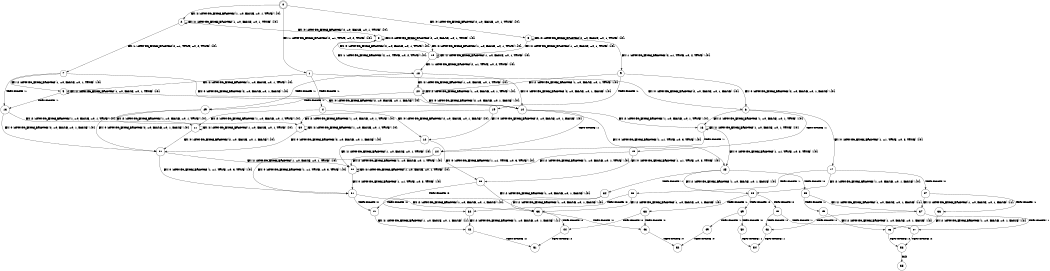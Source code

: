 digraph BCG {
size = "7, 10.5";
center = TRUE;
node [shape = circle];
0 [peripheries = 2];
0 -> 1 [label = "EX !1 !ATOMIC_EXCH_BRANCH (2, +1, TRUE, +0, 2, TRUE) !{0}"];
0 -> 2 [label = "EX !2 !ATOMIC_EXCH_BRANCH (1, +0, FALSE, +0, 1, TRUE) !{0}"];
0 -> 3 [label = "EX !0 !ATOMIC_EXCH_BRANCH (2, +0, FALSE, +0, 1, TRUE) !{0}"];
1 -> 4 [label = "TERMINATE !1"];
1 -> 5 [label = "EX !2 !ATOMIC_EXCH_BRANCH (1, +0, FALSE, +0, 1, TRUE) !{0}"];
1 -> 6 [label = "EX !0 !ATOMIC_EXCH_BRANCH (2, +0, FALSE, +0, 1, FALSE) !{0}"];
2 -> 7 [label = "EX !1 !ATOMIC_EXCH_BRANCH (2, +1, TRUE, +0, 2, TRUE) !{0}"];
2 -> 8 [label = "EX !0 !ATOMIC_EXCH_BRANCH (2, +0, FALSE, +0, 1, TRUE) !{0}"];
2 -> 2 [label = "EX !2 !ATOMIC_EXCH_BRANCH (1, +0, FALSE, +0, 1, TRUE) !{0}"];
3 -> 9 [label = "EX !1 !ATOMIC_EXCH_BRANCH (2, +1, TRUE, +0, 2, TRUE) !{0}"];
3 -> 10 [label = "EX !2 !ATOMIC_EXCH_BRANCH (1, +0, FALSE, +0, 1, TRUE) !{0}"];
3 -> 3 [label = "EX !0 !ATOMIC_EXCH_BRANCH (2, +0, FALSE, +0, 1, TRUE) !{0}"];
4 -> 11 [label = "EX !2 !ATOMIC_EXCH_BRANCH (1, +0, FALSE, +0, 1, TRUE) !{0}"];
4 -> 12 [label = "EX !0 !ATOMIC_EXCH_BRANCH (2, +0, FALSE, +0, 1, FALSE) !{0}"];
5 -> 13 [label = "TERMINATE !1"];
5 -> 14 [label = "EX !0 !ATOMIC_EXCH_BRANCH (2, +0, FALSE, +0, 1, FALSE) !{0}"];
5 -> 5 [label = "EX !2 !ATOMIC_EXCH_BRANCH (1, +0, FALSE, +0, 1, TRUE) !{0}"];
6 -> 15 [label = "TERMINATE !1"];
6 -> 16 [label = "EX !2 !ATOMIC_EXCH_BRANCH (1, +0, FALSE, +0, 1, TRUE) !{0}"];
6 -> 17 [label = "EX !0 !ATOMIC_EXCH_BRANCH (1, +1, TRUE, +0, 3, TRUE) !{0}"];
7 -> 13 [label = "TERMINATE !1"];
7 -> 14 [label = "EX !0 !ATOMIC_EXCH_BRANCH (2, +0, FALSE, +0, 1, FALSE) !{0}"];
7 -> 5 [label = "EX !2 !ATOMIC_EXCH_BRANCH (1, +0, FALSE, +0, 1, TRUE) !{0}"];
8 -> 18 [label = "EX !1 !ATOMIC_EXCH_BRANCH (2, +1, TRUE, +0, 2, TRUE) !{0}"];
8 -> 10 [label = "EX !2 !ATOMIC_EXCH_BRANCH (1, +0, FALSE, +0, 1, TRUE) !{0}"];
8 -> 8 [label = "EX !0 !ATOMIC_EXCH_BRANCH (2, +0, FALSE, +0, 1, TRUE) !{0}"];
9 -> 19 [label = "TERMINATE !1"];
9 -> 20 [label = "EX !2 !ATOMIC_EXCH_BRANCH (1, +0, FALSE, +0, 1, TRUE) !{0}"];
9 -> 6 [label = "EX !0 !ATOMIC_EXCH_BRANCH (2, +0, FALSE, +0, 1, FALSE) !{0}"];
10 -> 18 [label = "EX !1 !ATOMIC_EXCH_BRANCH (2, +1, TRUE, +0, 2, TRUE) !{0}"];
10 -> 10 [label = "EX !2 !ATOMIC_EXCH_BRANCH (1, +0, FALSE, +0, 1, TRUE) !{0}"];
10 -> 8 [label = "EX !0 !ATOMIC_EXCH_BRANCH (2, +0, FALSE, +0, 1, TRUE) !{0}"];
11 -> 21 [label = "EX !0 !ATOMIC_EXCH_BRANCH (2, +0, FALSE, +0, 1, FALSE) !{0}"];
11 -> 11 [label = "EX !2 !ATOMIC_EXCH_BRANCH (1, +0, FALSE, +0, 1, TRUE) !{0}"];
12 -> 22 [label = "EX !2 !ATOMIC_EXCH_BRANCH (1, +0, FALSE, +0, 1, TRUE) !{0}"];
12 -> 23 [label = "EX !0 !ATOMIC_EXCH_BRANCH (1, +1, TRUE, +0, 3, TRUE) !{0}"];
13 -> 21 [label = "EX !0 !ATOMIC_EXCH_BRANCH (2, +0, FALSE, +0, 1, FALSE) !{0}"];
13 -> 11 [label = "EX !2 !ATOMIC_EXCH_BRANCH (1, +0, FALSE, +0, 1, TRUE) !{0}"];
14 -> 24 [label = "TERMINATE !1"];
14 -> 16 [label = "EX !2 !ATOMIC_EXCH_BRANCH (1, +0, FALSE, +0, 1, TRUE) !{0}"];
14 -> 25 [label = "EX !0 !ATOMIC_EXCH_BRANCH (1, +1, TRUE, +0, 3, TRUE) !{0}"];
15 -> 22 [label = "EX !2 !ATOMIC_EXCH_BRANCH (1, +0, FALSE, +0, 1, TRUE) !{0}"];
15 -> 23 [label = "EX !0 !ATOMIC_EXCH_BRANCH (1, +1, TRUE, +0, 3, TRUE) !{0}"];
16 -> 24 [label = "TERMINATE !1"];
16 -> 16 [label = "EX !2 !ATOMIC_EXCH_BRANCH (1, +0, FALSE, +0, 1, TRUE) !{0}"];
16 -> 25 [label = "EX !0 !ATOMIC_EXCH_BRANCH (1, +1, TRUE, +0, 3, TRUE) !{0}"];
17 -> 26 [label = "TERMINATE !1"];
17 -> 27 [label = "TERMINATE !0"];
17 -> 28 [label = "EX !2 !ATOMIC_EXCH_BRANCH (1, +0, FALSE, +0, 1, FALSE) !{0}"];
18 -> 29 [label = "TERMINATE !1"];
18 -> 20 [label = "EX !2 !ATOMIC_EXCH_BRANCH (1, +0, FALSE, +0, 1, TRUE) !{0}"];
18 -> 14 [label = "EX !0 !ATOMIC_EXCH_BRANCH (2, +0, FALSE, +0, 1, FALSE) !{0}"];
19 -> 30 [label = "EX !2 !ATOMIC_EXCH_BRANCH (1, +0, FALSE, +0, 1, TRUE) !{0}"];
19 -> 12 [label = "EX !0 !ATOMIC_EXCH_BRANCH (2, +0, FALSE, +0, 1, FALSE) !{0}"];
20 -> 29 [label = "TERMINATE !1"];
20 -> 20 [label = "EX !2 !ATOMIC_EXCH_BRANCH (1, +0, FALSE, +0, 1, TRUE) !{0}"];
20 -> 14 [label = "EX !0 !ATOMIC_EXCH_BRANCH (2, +0, FALSE, +0, 1, FALSE) !{0}"];
21 -> 22 [label = "EX !2 !ATOMIC_EXCH_BRANCH (1, +0, FALSE, +0, 1, TRUE) !{0}"];
21 -> 31 [label = "EX !0 !ATOMIC_EXCH_BRANCH (1, +1, TRUE, +0, 3, TRUE) !{0}"];
22 -> 22 [label = "EX !2 !ATOMIC_EXCH_BRANCH (1, +0, FALSE, +0, 1, TRUE) !{0}"];
22 -> 31 [label = "EX !0 !ATOMIC_EXCH_BRANCH (1, +1, TRUE, +0, 3, TRUE) !{0}"];
23 -> 32 [label = "TERMINATE !0"];
23 -> 33 [label = "EX !2 !ATOMIC_EXCH_BRANCH (1, +0, FALSE, +0, 1, FALSE) !{0}"];
24 -> 22 [label = "EX !2 !ATOMIC_EXCH_BRANCH (1, +0, FALSE, +0, 1, TRUE) !{0}"];
24 -> 31 [label = "EX !0 !ATOMIC_EXCH_BRANCH (1, +1, TRUE, +0, 3, TRUE) !{0}"];
25 -> 34 [label = "TERMINATE !1"];
25 -> 35 [label = "TERMINATE !0"];
25 -> 28 [label = "EX !2 !ATOMIC_EXCH_BRANCH (1, +0, FALSE, +0, 1, FALSE) !{0}"];
26 -> 32 [label = "TERMINATE !0"];
26 -> 33 [label = "EX !2 !ATOMIC_EXCH_BRANCH (1, +0, FALSE, +0, 1, FALSE) !{0}"];
27 -> 36 [label = "TERMINATE !1"];
27 -> 37 [label = "EX !2 !ATOMIC_EXCH_BRANCH (1, +0, FALSE, +0, 1, FALSE) !{1}"];
28 -> 38 [label = "TERMINATE !1"];
28 -> 39 [label = "TERMINATE !2"];
28 -> 40 [label = "TERMINATE !0"];
29 -> 30 [label = "EX !2 !ATOMIC_EXCH_BRANCH (1, +0, FALSE, +0, 1, TRUE) !{0}"];
29 -> 21 [label = "EX !0 !ATOMIC_EXCH_BRANCH (2, +0, FALSE, +0, 1, FALSE) !{0}"];
30 -> 30 [label = "EX !2 !ATOMIC_EXCH_BRANCH (1, +0, FALSE, +0, 1, TRUE) !{0}"];
30 -> 21 [label = "EX !0 !ATOMIC_EXCH_BRANCH (2, +0, FALSE, +0, 1, FALSE) !{0}"];
31 -> 41 [label = "TERMINATE !0"];
31 -> 33 [label = "EX !2 !ATOMIC_EXCH_BRANCH (1, +0, FALSE, +0, 1, FALSE) !{0}"];
32 -> 42 [label = "EX !2 !ATOMIC_EXCH_BRANCH (1, +0, FALSE, +0, 1, FALSE) !{1}"];
33 -> 43 [label = "TERMINATE !2"];
33 -> 44 [label = "TERMINATE !0"];
34 -> 41 [label = "TERMINATE !0"];
34 -> 33 [label = "EX !2 !ATOMIC_EXCH_BRANCH (1, +0, FALSE, +0, 1, FALSE) !{0}"];
35 -> 45 [label = "TERMINATE !1"];
35 -> 37 [label = "EX !2 !ATOMIC_EXCH_BRANCH (1, +0, FALSE, +0, 1, FALSE) !{1}"];
36 -> 46 [label = "EX !2 !ATOMIC_EXCH_BRANCH (1, +0, FALSE, +0, 1, FALSE) !{2}"];
37 -> 47 [label = "TERMINATE !1"];
37 -> 48 [label = "TERMINATE !2"];
38 -> 43 [label = "TERMINATE !2"];
38 -> 44 [label = "TERMINATE !0"];
39 -> 49 [label = "TERMINATE !1"];
39 -> 50 [label = "TERMINATE !0"];
40 -> 47 [label = "TERMINATE !1"];
40 -> 48 [label = "TERMINATE !2"];
41 -> 42 [label = "EX !2 !ATOMIC_EXCH_BRANCH (1, +0, FALSE, +0, 1, FALSE) !{1}"];
42 -> 51 [label = "TERMINATE !2"];
43 -> 52 [label = "TERMINATE !0"];
44 -> 51 [label = "TERMINATE !2"];
45 -> 46 [label = "EX !2 !ATOMIC_EXCH_BRANCH (1, +0, FALSE, +0, 1, FALSE) !{2}"];
46 -> 53 [label = "TERMINATE !2"];
47 -> 53 [label = "TERMINATE !2"];
48 -> 54 [label = "TERMINATE !1"];
49 -> 52 [label = "TERMINATE !0"];
50 -> 54 [label = "TERMINATE !1"];
53 -> 55 [label = "exit"];
}

